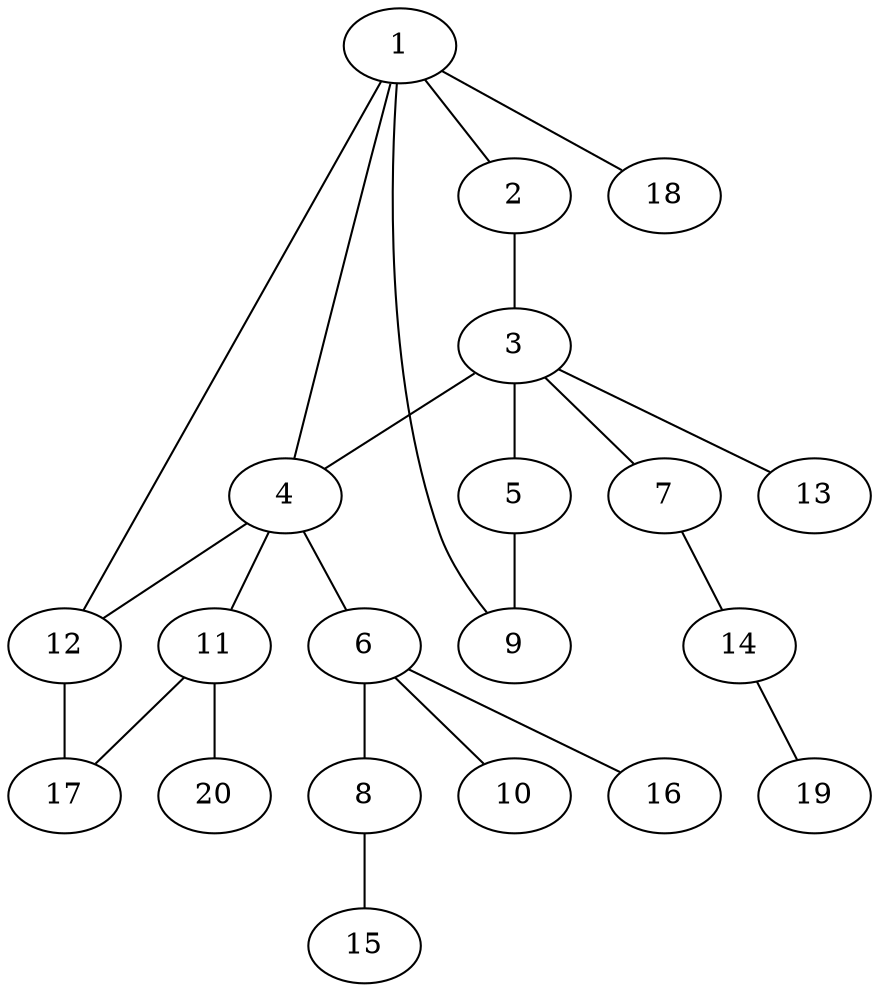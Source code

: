 graph graphname {1--2
1--4
1--9
1--12
1--18
2--3
3--4
3--5
3--7
3--13
4--6
4--11
4--12
5--9
6--8
6--10
6--16
7--14
8--15
11--17
11--20
12--17
14--19
}
